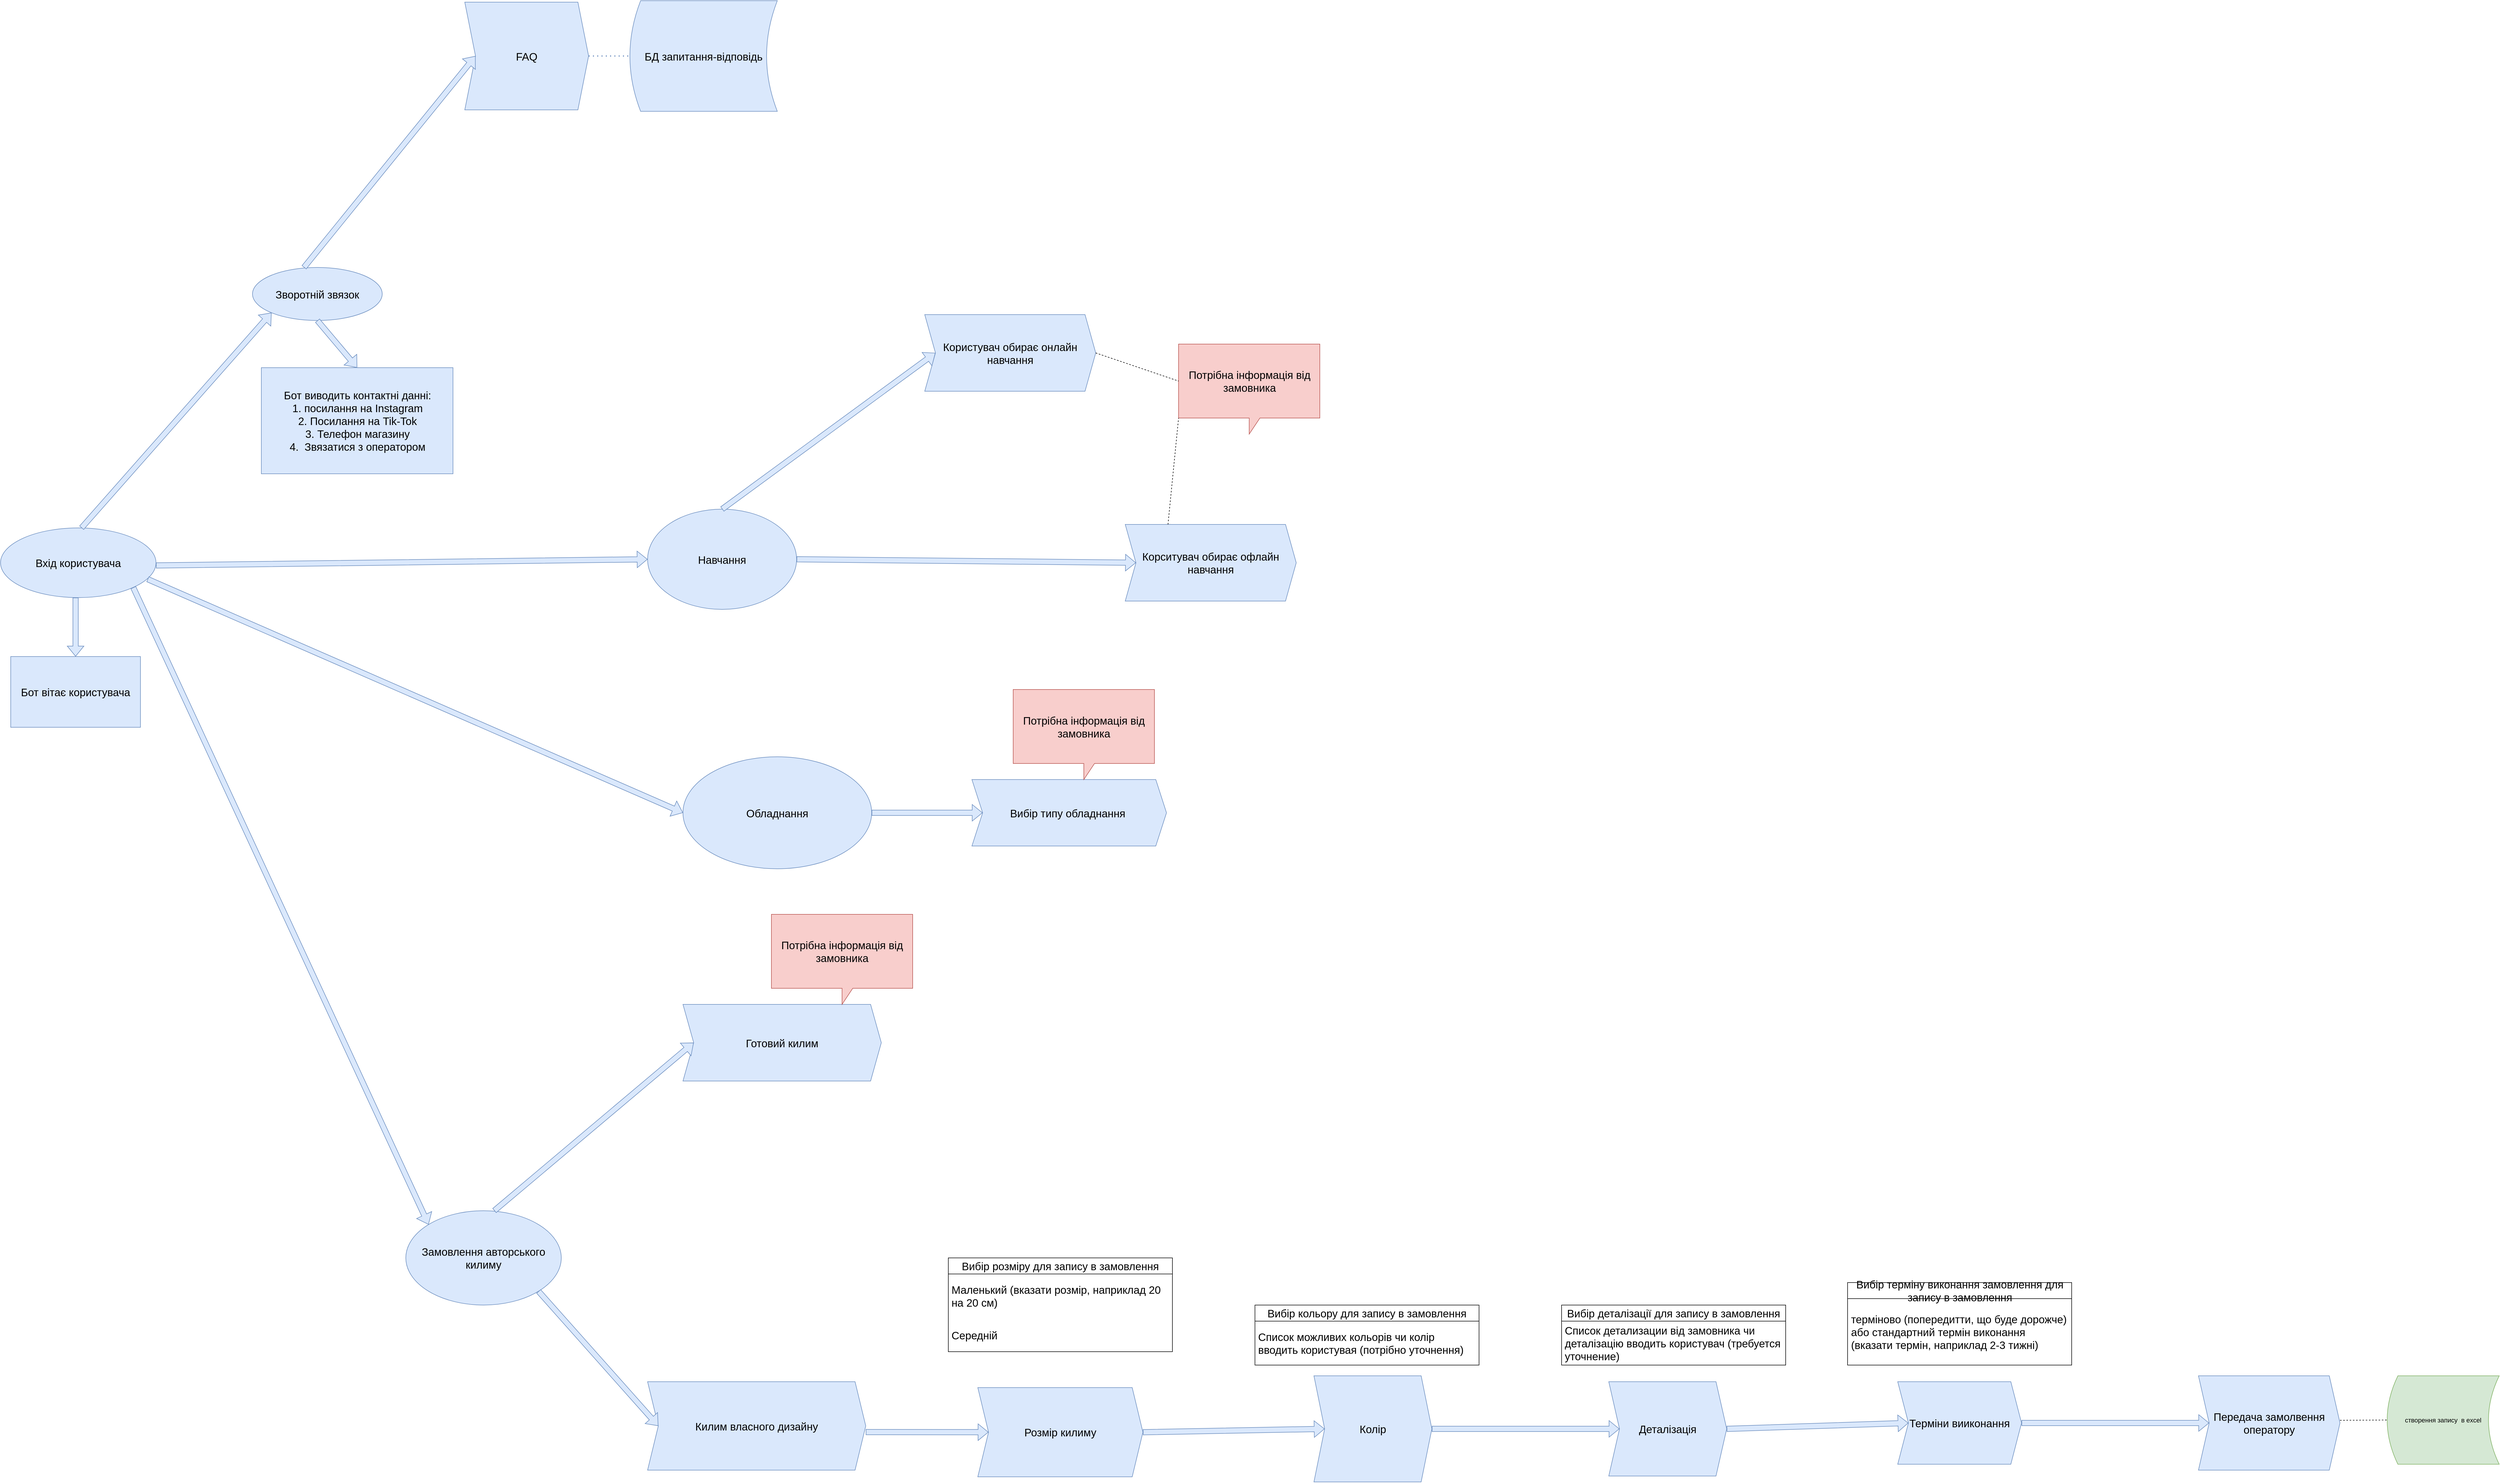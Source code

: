 <mxfile version="21.6.8" type="github">
  <diagram name="Page-1" id="c37626ed-c26b-45fb-9056-f9ebc6bb27b6">
    <mxGraphModel dx="4916" dy="3190" grid="1" gridSize="11" guides="1" tooltips="1" connect="1" arrows="1" fold="1" page="1" pageScale="1" pageWidth="1100" pageHeight="850" background="none" math="0" shadow="0">
      <root>
        <mxCell id="0" />
        <mxCell id="1" parent="0" />
        <mxCell id="O2C8uv8vaIljnyK9QpL5-1" value="&lt;font style=&quot;font-size: 20px;&quot;&gt;Вхід користувача&lt;/font&gt;" style="ellipse;whiteSpace=wrap;html=1;fillColor=#dae8fc;strokeColor=#6c8ebf;fontSize=20;" vertex="1" parent="1">
          <mxGeometry x="-580" y="200" width="290" height="130" as="geometry" />
        </mxCell>
        <mxCell id="O2C8uv8vaIljnyK9QpL5-2" value="&lt;font style=&quot;font-size: 20px;&quot;&gt;Замовлення авторського килиму&lt;/font&gt;" style="ellipse;whiteSpace=wrap;html=1;fillColor=#dae8fc;strokeColor=#6c8ebf;fontSize=20;" vertex="1" parent="1">
          <mxGeometry x="176" y="1474" width="290" height="176" as="geometry" />
        </mxCell>
        <mxCell id="O2C8uv8vaIljnyK9QpL5-3" value="" style="shape=flexArrow;endArrow=classic;html=1;rounded=0;exitX=1;exitY=1;exitDx=0;exitDy=0;entryX=0;entryY=0;entryDx=0;entryDy=0;fillColor=#dae8fc;strokeColor=#6c8ebf;fontSize=20;" edge="1" parent="1" source="O2C8uv8vaIljnyK9QpL5-1" target="O2C8uv8vaIljnyK9QpL5-2">
          <mxGeometry width="50" height="50" relative="1" as="geometry">
            <mxPoint x="-340" y="440" as="sourcePoint" />
            <mxPoint x="-188" y="490" as="targetPoint" />
          </mxGeometry>
        </mxCell>
        <mxCell id="O2C8uv8vaIljnyK9QpL5-4" value="&lt;font style=&quot;font-size: 20px;&quot;&gt;Навчання&lt;/font&gt;" style="ellipse;whiteSpace=wrap;html=1;fillColor=#dae8fc;strokeColor=#6c8ebf;fontSize=20;" vertex="1" parent="1">
          <mxGeometry x="627" y="165" width="278" height="187" as="geometry" />
        </mxCell>
        <mxCell id="O2C8uv8vaIljnyK9QpL5-5" value="&lt;font style=&quot;font-size: 20px;&quot;&gt;Бот вітає користувача&lt;/font&gt;" style="rounded=0;whiteSpace=wrap;html=1;fillColor=#dae8fc;strokeColor=#6c8ebf;fontSize=20;" vertex="1" parent="1">
          <mxGeometry x="-561" y="440" width="242" height="132" as="geometry" />
        </mxCell>
        <mxCell id="O2C8uv8vaIljnyK9QpL5-6" value="" style="shape=flexArrow;endArrow=classic;html=1;rounded=0;entryX=0.5;entryY=0;entryDx=0;entryDy=0;fillColor=#dae8fc;strokeColor=#6c8ebf;fontSize=20;" edge="1" parent="1" target="O2C8uv8vaIljnyK9QpL5-5">
          <mxGeometry width="50" height="50" relative="1" as="geometry">
            <mxPoint x="-440" y="330" as="sourcePoint" />
            <mxPoint x="-390" y="280" as="targetPoint" />
          </mxGeometry>
        </mxCell>
        <mxCell id="O2C8uv8vaIljnyK9QpL5-7" value="" style="shape=flexArrow;endArrow=classic;html=1;rounded=0;entryX=0;entryY=0.5;entryDx=0;entryDy=0;fillColor=#dae8fc;strokeColor=#6c8ebf;fontSize=20;" edge="1" parent="1" target="O2C8uv8vaIljnyK9QpL5-4">
          <mxGeometry width="50" height="50" relative="1" as="geometry">
            <mxPoint x="-290" y="270" as="sourcePoint" />
            <mxPoint x="-240" y="220" as="targetPoint" />
          </mxGeometry>
        </mxCell>
        <mxCell id="O2C8uv8vaIljnyK9QpL5-8" value="&lt;font style=&quot;font-size: 20px;&quot;&gt;Зворотній&lt;/font&gt; &lt;font style=&quot;font-size: 20px;&quot;&gt;звязок&lt;/font&gt;" style="ellipse;whiteSpace=wrap;html=1;fillColor=#dae8fc;strokeColor=#6c8ebf;fontSize=20;" vertex="1" parent="1">
          <mxGeometry x="-110" y="-286" width="242" height="99" as="geometry" />
        </mxCell>
        <mxCell id="O2C8uv8vaIljnyK9QpL5-9" value="" style="shape=flexArrow;endArrow=classic;html=1;rounded=0;entryX=0;entryY=1;entryDx=0;entryDy=0;fillColor=#dae8fc;strokeColor=#6c8ebf;fontSize=20;" edge="1" parent="1" target="O2C8uv8vaIljnyK9QpL5-8">
          <mxGeometry width="50" height="50" relative="1" as="geometry">
            <mxPoint x="-429" y="200" as="sourcePoint" />
            <mxPoint x="-379" y="150" as="targetPoint" />
          </mxGeometry>
        </mxCell>
        <mxCell id="O2C8uv8vaIljnyK9QpL5-12" value="&lt;font style=&quot;font-size: 20px;&quot;&gt;Бот виводить контактні данні:&lt;br style=&quot;font-size: 20px;&quot;&gt;1. посилання на Instagram&lt;br style=&quot;font-size: 20px;&quot;&gt;2. Посилання на Tik-Tok&lt;br style=&quot;font-size: 20px;&quot;&gt;3. Телефон магазину&lt;br style=&quot;font-size: 20px;&quot;&gt;4.&amp;nbsp; Звязатися з оператором&lt;/font&gt;" style="rounded=0;whiteSpace=wrap;html=1;fontSize=20;fillColor=#dae8fc;strokeColor=#6c8ebf;" vertex="1" parent="1">
          <mxGeometry x="-93.5" y="-99" width="357.5" height="198" as="geometry" />
        </mxCell>
        <mxCell id="O2C8uv8vaIljnyK9QpL5-13" value="" style="shape=flexArrow;endArrow=classic;html=1;rounded=0;entryX=0.5;entryY=0;entryDx=0;entryDy=0;exitX=0.5;exitY=1;exitDx=0;exitDy=0;fillColor=#dae8fc;strokeColor=#6c8ebf;fontSize=20;" edge="1" parent="1" source="O2C8uv8vaIljnyK9QpL5-8" target="O2C8uv8vaIljnyK9QpL5-12">
          <mxGeometry width="50" height="50" relative="1" as="geometry">
            <mxPoint x="-6" y="-181" as="sourcePoint" />
            <mxPoint x="44" y="-231" as="targetPoint" />
          </mxGeometry>
        </mxCell>
        <mxCell id="O2C8uv8vaIljnyK9QpL5-15" value="&lt;font style=&quot;font-size: 20px;&quot;&gt;Обладнання&lt;/font&gt;" style="ellipse;whiteSpace=wrap;html=1;fillColor=#dae8fc;strokeColor=#6c8ebf;fontSize=20;" vertex="1" parent="1">
          <mxGeometry x="693" y="627" width="352" height="209" as="geometry" />
        </mxCell>
        <mxCell id="O2C8uv8vaIljnyK9QpL5-16" value="" style="shape=flexArrow;endArrow=classic;html=1;rounded=0;exitX=0.946;exitY=0.735;exitDx=0;exitDy=0;exitPerimeter=0;entryX=0;entryY=0.5;entryDx=0;entryDy=0;fillColor=#dae8fc;strokeColor=#6c8ebf;fontSize=20;" edge="1" parent="1" source="O2C8uv8vaIljnyK9QpL5-1" target="O2C8uv8vaIljnyK9QpL5-15">
          <mxGeometry width="50" height="50" relative="1" as="geometry">
            <mxPoint x="-187" y="358" as="sourcePoint" />
            <mxPoint x="-137" y="308" as="targetPoint" />
          </mxGeometry>
        </mxCell>
        <mxCell id="O2C8uv8vaIljnyK9QpL5-17" value="&lt;font style=&quot;font-size: 20px;&quot;&gt;Користувач обирає онлайн навчання&lt;/font&gt;" style="shape=step;perimeter=stepPerimeter;whiteSpace=wrap;html=1;fixedSize=1;fillColor=#dae8fc;strokeColor=#6c8ebf;fontSize=20;" vertex="1" parent="1">
          <mxGeometry x="1144" y="-198" width="319" height="143" as="geometry" />
        </mxCell>
        <mxCell id="O2C8uv8vaIljnyK9QpL5-18" value="" style="shape=flexArrow;endArrow=classic;html=1;rounded=0;exitX=0.5;exitY=0;exitDx=0;exitDy=0;entryX=0;entryY=0.5;entryDx=0;entryDy=0;fillColor=#dae8fc;strokeColor=#6c8ebf;fontSize=20;" edge="1" parent="1" source="O2C8uv8vaIljnyK9QpL5-4" target="O2C8uv8vaIljnyK9QpL5-17">
          <mxGeometry width="50" height="50" relative="1" as="geometry">
            <mxPoint x="781" y="138" as="sourcePoint" />
            <mxPoint x="831" y="88" as="targetPoint" />
          </mxGeometry>
        </mxCell>
        <mxCell id="O2C8uv8vaIljnyK9QpL5-19" value="&lt;span style=&quot;font-size: 20px;&quot;&gt;Корситувач обирає офлайн навчання&lt;/span&gt;" style="shape=step;perimeter=stepPerimeter;whiteSpace=wrap;html=1;fixedSize=1;fillColor=#dae8fc;strokeColor=#6c8ebf;fontSize=20;" vertex="1" parent="1">
          <mxGeometry x="1518" y="193.5" width="319" height="143" as="geometry" />
        </mxCell>
        <mxCell id="O2C8uv8vaIljnyK9QpL5-20" value="" style="shape=flexArrow;endArrow=classic;html=1;rounded=0;entryX=0;entryY=0.5;entryDx=0;entryDy=0;exitX=1;exitY=0.5;exitDx=0;exitDy=0;fillColor=#dae8fc;strokeColor=#6c8ebf;fontSize=20;" edge="1" parent="1" source="O2C8uv8vaIljnyK9QpL5-4" target="O2C8uv8vaIljnyK9QpL5-19">
          <mxGeometry width="50" height="50" relative="1" as="geometry">
            <mxPoint x="957" y="283.5" as="sourcePoint" />
            <mxPoint x="1007" y="233.5" as="targetPoint" />
          </mxGeometry>
        </mxCell>
        <mxCell id="O2C8uv8vaIljnyK9QpL5-21" value="&lt;font style=&quot;font-size: 20px;&quot;&gt;Готовий килим&lt;/font&gt;" style="shape=step;perimeter=stepPerimeter;whiteSpace=wrap;html=1;fixedSize=1;fillColor=#dae8fc;strokeColor=#6c8ebf;fontSize=20;" vertex="1" parent="1">
          <mxGeometry x="693" y="1089" width="370" height="143" as="geometry" />
        </mxCell>
        <mxCell id="O2C8uv8vaIljnyK9QpL5-22" value="" style="shape=flexArrow;endArrow=classic;html=1;rounded=0;entryX=0;entryY=0.5;entryDx=0;entryDy=0;fillColor=#dae8fc;strokeColor=#6c8ebf;fontSize=20;" edge="1" parent="1" target="O2C8uv8vaIljnyK9QpL5-21">
          <mxGeometry width="50" height="50" relative="1" as="geometry">
            <mxPoint x="341" y="1474" as="sourcePoint" />
            <mxPoint x="391" y="1424" as="targetPoint" />
          </mxGeometry>
        </mxCell>
        <mxCell id="O2C8uv8vaIljnyK9QpL5-23" value="&lt;font style=&quot;font-size: 20px;&quot;&gt;Килим власного дизайну&lt;/font&gt;" style="shape=step;perimeter=stepPerimeter;whiteSpace=wrap;html=1;fixedSize=1;fillColor=#dae8fc;strokeColor=#6c8ebf;fontSize=20;" vertex="1" parent="1">
          <mxGeometry x="627" y="1793" width="407" height="165" as="geometry" />
        </mxCell>
        <mxCell id="O2C8uv8vaIljnyK9QpL5-24" value="" style="shape=flexArrow;endArrow=classic;html=1;rounded=0;entryX=0;entryY=0.5;entryDx=0;entryDy=0;exitX=1;exitY=1;exitDx=0;exitDy=0;fillColor=#dae8fc;strokeColor=#6c8ebf;fontSize=20;" edge="1" parent="1" source="O2C8uv8vaIljnyK9QpL5-2" target="O2C8uv8vaIljnyK9QpL5-23">
          <mxGeometry width="50" height="50" relative="1" as="geometry">
            <mxPoint x="440" y="1623" as="sourcePoint" />
            <mxPoint x="490" y="1573" as="targetPoint" />
          </mxGeometry>
        </mxCell>
        <mxCell id="O2C8uv8vaIljnyK9QpL5-25" value="&lt;font style=&quot;font-size: 20px;&quot;&gt;Розмір килиму&lt;/font&gt;" style="shape=step;perimeter=stepPerimeter;whiteSpace=wrap;html=1;fixedSize=1;fillColor=#dae8fc;strokeColor=#6c8ebf;fontSize=20;" vertex="1" parent="1">
          <mxGeometry x="1243" y="1804" width="308" height="166.5" as="geometry" />
        </mxCell>
        <mxCell id="O2C8uv8vaIljnyK9QpL5-26" value="" style="shape=flexArrow;endArrow=classic;html=1;rounded=0;fillColor=#dae8fc;strokeColor=#6c8ebf;fontSize=20;" edge="1" parent="1" target="O2C8uv8vaIljnyK9QpL5-25">
          <mxGeometry width="50" height="50" relative="1" as="geometry">
            <mxPoint x="1034" y="1887" as="sourcePoint" />
            <mxPoint x="1084" y="1837" as="targetPoint" />
          </mxGeometry>
        </mxCell>
        <mxCell id="O2C8uv8vaIljnyK9QpL5-33" value="&lt;font style=&quot;font-size: 20px;&quot;&gt;FAQ&lt;/font&gt;" style="shape=step;perimeter=stepPerimeter;whiteSpace=wrap;html=1;fixedSize=1;fillColor=#dae8fc;strokeColor=#6c8ebf;" vertex="1" parent="1">
          <mxGeometry x="286" y="-781" width="231" height="201" as="geometry" />
        </mxCell>
        <mxCell id="O2C8uv8vaIljnyK9QpL5-34" value="" style="shape=flexArrow;endArrow=classic;html=1;rounded=0;entryX=0;entryY=0.5;entryDx=0;entryDy=0;fillColor=#dae8fc;strokeColor=#6c8ebf;fontSize=20;" edge="1" parent="1" target="O2C8uv8vaIljnyK9QpL5-33">
          <mxGeometry width="50" height="50" relative="1" as="geometry">
            <mxPoint x="-14" y="-286" as="sourcePoint" />
            <mxPoint x="36" y="-336" as="targetPoint" />
          </mxGeometry>
        </mxCell>
        <mxCell id="O2C8uv8vaIljnyK9QpL5-35" value="&lt;font style=&quot;font-size: 20px;&quot;&gt;БД запитання-відповідь&lt;/font&gt;" style="shape=dataStorage;whiteSpace=wrap;html=1;fixedSize=1;rotation=0;fillColor=#dae8fc;strokeColor=#6c8ebf;" vertex="1" parent="1">
          <mxGeometry x="594" y="-783.75" width="275" height="206.5" as="geometry" />
        </mxCell>
        <mxCell id="O2C8uv8vaIljnyK9QpL5-36" value="" style="endArrow=none;dashed=1;html=1;dashPattern=1 3;strokeWidth=2;rounded=0;entryX=0;entryY=0.5;entryDx=0;entryDy=0;exitX=1;exitY=0.5;exitDx=0;exitDy=0;fillColor=#dae8fc;strokeColor=#6c8ebf;fontSize=20;" edge="1" parent="1" source="O2C8uv8vaIljnyK9QpL5-33" target="O2C8uv8vaIljnyK9QpL5-35">
          <mxGeometry width="50" height="50" relative="1" as="geometry">
            <mxPoint x="525" y="-665" as="sourcePoint" />
            <mxPoint x="575" y="-715" as="targetPoint" />
          </mxGeometry>
        </mxCell>
        <mxCell id="O2C8uv8vaIljnyK9QpL5-44" value="Колір" style="shape=step;perimeter=stepPerimeter;whiteSpace=wrap;html=1;fixedSize=1;fillColor=#dae8fc;strokeColor=#6c8ebf;fontSize=20;" vertex="1" parent="1">
          <mxGeometry x="1870" y="1782" width="220" height="198" as="geometry" />
        </mxCell>
        <mxCell id="O2C8uv8vaIljnyK9QpL5-50" value="" style="shape=flexArrow;endArrow=classic;html=1;rounded=0;exitX=1;exitY=0.5;exitDx=0;exitDy=0;entryX=0;entryY=0.5;entryDx=0;entryDy=0;fillColor=#dae8fc;strokeColor=#6c8ebf;fontSize=20;" edge="1" parent="1" source="O2C8uv8vaIljnyK9QpL5-25" target="O2C8uv8vaIljnyK9QpL5-44">
          <mxGeometry width="50" height="50" relative="1" as="geometry">
            <mxPoint x="2068.0" y="1887.25" as="sourcePoint" />
            <mxPoint x="2640" y="1903" as="targetPoint" />
          </mxGeometry>
        </mxCell>
        <mxCell id="O2C8uv8vaIljnyK9QpL5-52" value="Деталізація" style="shape=step;perimeter=stepPerimeter;whiteSpace=wrap;html=1;fixedSize=1;fillColor=#dae8fc;strokeColor=#6c8ebf;fontSize=20;" vertex="1" parent="1">
          <mxGeometry x="2420" y="1793" width="220" height="176" as="geometry" />
        </mxCell>
        <mxCell id="O2C8uv8vaIljnyK9QpL5-53" value="" style="shape=flexArrow;endArrow=classic;html=1;rounded=0;entryX=0;entryY=0.5;entryDx=0;entryDy=0;exitX=1;exitY=0.5;exitDx=0;exitDy=0;fillColor=#dae8fc;strokeColor=#6c8ebf;fontSize=20;" edge="1" parent="1" source="O2C8uv8vaIljnyK9QpL5-44" target="O2C8uv8vaIljnyK9QpL5-52">
          <mxGeometry width="50" height="50" relative="1" as="geometry">
            <mxPoint x="2882" y="2014.25" as="sourcePoint" />
            <mxPoint x="2932" y="1964.25" as="targetPoint" />
          </mxGeometry>
        </mxCell>
        <mxCell id="O2C8uv8vaIljnyK9QpL5-54" value="&lt;font style=&quot;font-size: 20px;&quot;&gt;Терміни вииконання&lt;/font&gt;" style="shape=step;perimeter=stepPerimeter;whiteSpace=wrap;html=1;fixedSize=1;fillColor=#dae8fc;strokeColor=#6c8ebf;fontSize=20;" vertex="1" parent="1">
          <mxGeometry x="2959" y="1793" width="231" height="154" as="geometry" />
        </mxCell>
        <mxCell id="O2C8uv8vaIljnyK9QpL5-55" value="" style="shape=flexArrow;endArrow=classic;html=1;rounded=0;entryX=0;entryY=0.5;entryDx=0;entryDy=0;exitX=1;exitY=0.5;exitDx=0;exitDy=0;fillColor=#dae8fc;strokeColor=#6c8ebf;fontSize=20;" edge="1" parent="1" source="O2C8uv8vaIljnyK9QpL5-52" target="O2C8uv8vaIljnyK9QpL5-54">
          <mxGeometry width="50" height="50" relative="1" as="geometry">
            <mxPoint x="3223" y="2008" as="sourcePoint" />
            <mxPoint x="3273" y="1958" as="targetPoint" />
          </mxGeometry>
        </mxCell>
        <mxCell id="O2C8uv8vaIljnyK9QpL5-56" value="&lt;font style=&quot;font-size: 20px;&quot;&gt;Передача замолвення оператору&lt;/font&gt;" style="shape=step;perimeter=stepPerimeter;whiteSpace=wrap;html=1;fixedSize=1;fillColor=#dae8fc;strokeColor=#6c8ebf;fontSize=20;" vertex="1" parent="1">
          <mxGeometry x="3520" y="1782" width="264" height="176" as="geometry" />
        </mxCell>
        <mxCell id="O2C8uv8vaIljnyK9QpL5-57" value="" style="shape=flexArrow;endArrow=classic;html=1;rounded=0;entryX=0;entryY=0.5;entryDx=0;entryDy=0;exitX=1;exitY=0.5;exitDx=0;exitDy=0;fillColor=#dae8fc;strokeColor=#6c8ebf;fontSize=20;" edge="1" parent="1" source="O2C8uv8vaIljnyK9QpL5-54" target="O2C8uv8vaIljnyK9QpL5-56">
          <mxGeometry width="50" height="50" relative="1" as="geometry">
            <mxPoint x="3575" y="1991" as="sourcePoint" />
            <mxPoint x="3603" y="1958" as="targetPoint" />
          </mxGeometry>
        </mxCell>
        <mxCell id="O2C8uv8vaIljnyK9QpL5-58" value="&lt;font style=&quot;font-size: 20px;&quot;&gt;Вибір типу обладнання&amp;nbsp;&lt;/font&gt;" style="shape=step;perimeter=stepPerimeter;whiteSpace=wrap;html=1;fixedSize=1;fillColor=#dae8fc;strokeColor=#6c8ebf;fontSize=20;" vertex="1" parent="1">
          <mxGeometry x="1232" y="669.5" width="363" height="124" as="geometry" />
        </mxCell>
        <mxCell id="O2C8uv8vaIljnyK9QpL5-59" value="" style="shape=flexArrow;endArrow=classic;html=1;rounded=0;entryX=0;entryY=0.5;entryDx=0;entryDy=0;exitX=1;exitY=0.5;exitDx=0;exitDy=0;fillColor=#dae8fc;strokeColor=#6c8ebf;fontSize=20;" edge="1" parent="1" source="O2C8uv8vaIljnyK9QpL5-15" target="O2C8uv8vaIljnyK9QpL5-58">
          <mxGeometry width="50" height="50" relative="1" as="geometry">
            <mxPoint x="1094" y="756.5" as="sourcePoint" />
            <mxPoint x="1144" y="706.5" as="targetPoint" />
          </mxGeometry>
        </mxCell>
        <mxCell id="O2C8uv8vaIljnyK9QpL5-61" value="Потрібна інформація від замовника" style="shape=callout;whiteSpace=wrap;html=1;perimeter=calloutPerimeter;fillColor=#f8cecc;strokeColor=#b85450;fontSize=20;" vertex="1" parent="1">
          <mxGeometry x="1617.5" y="-143" width="263.5" height="168" as="geometry" />
        </mxCell>
        <mxCell id="O2C8uv8vaIljnyK9QpL5-62" value="" style="endArrow=none;dashed=1;html=1;rounded=0;entryX=0;entryY=0;entryDx=0;entryDy=69;entryPerimeter=0;exitX=1;exitY=0.5;exitDx=0;exitDy=0;fontSize=20;" edge="1" parent="1" source="O2C8uv8vaIljnyK9QpL5-17" target="O2C8uv8vaIljnyK9QpL5-61">
          <mxGeometry width="50" height="50" relative="1" as="geometry">
            <mxPoint x="1485" y="-104" as="sourcePoint" />
            <mxPoint x="1535" y="-154" as="targetPoint" />
          </mxGeometry>
        </mxCell>
        <mxCell id="O2C8uv8vaIljnyK9QpL5-63" value="" style="endArrow=none;dashed=1;html=1;rounded=0;entryX=0;entryY=0;entryDx=0;entryDy=138;entryPerimeter=0;exitX=0.25;exitY=0;exitDx=0;exitDy=0;fontSize=20;" edge="1" parent="1" source="O2C8uv8vaIljnyK9QpL5-19" target="O2C8uv8vaIljnyK9QpL5-61">
          <mxGeometry width="50" height="50" relative="1" as="geometry">
            <mxPoint x="1551" y="88" as="sourcePoint" />
            <mxPoint x="1706" y="140" as="targetPoint" />
          </mxGeometry>
        </mxCell>
        <mxCell id="O2C8uv8vaIljnyK9QpL5-64" value="Потрібна інформація від замовника" style="shape=callout;whiteSpace=wrap;html=1;perimeter=calloutPerimeter;fillColor=#f8cecc;strokeColor=#b85450;fontSize=20;" vertex="1" parent="1">
          <mxGeometry x="1309" y="501.5" width="263.5" height="168" as="geometry" />
        </mxCell>
        <mxCell id="O2C8uv8vaIljnyK9QpL5-65" value="Потрібна інформація від замовника" style="shape=callout;whiteSpace=wrap;html=1;perimeter=calloutPerimeter;fillColor=#f8cecc;strokeColor=#b85450;fontSize=20;" vertex="1" parent="1">
          <mxGeometry x="858" y="921" width="263.5" height="168" as="geometry" />
        </mxCell>
        <mxCell id="O2C8uv8vaIljnyK9QpL5-66" value="Вибір розміру для запису в замовлення" style="swimlane;fontStyle=0;childLayout=stackLayout;horizontal=1;startSize=30;horizontalStack=0;resizeParent=1;resizeParentMax=0;resizeLast=0;collapsible=1;marginBottom=0;whiteSpace=wrap;html=1;fontSize=20;" vertex="1" parent="1">
          <mxGeometry x="1188" y="1562" width="418" height="175" as="geometry" />
        </mxCell>
        <mxCell id="O2C8uv8vaIljnyK9QpL5-68" value="Маленький (вказати розмір, наприклад 20 на 20 см)" style="text;strokeColor=none;fillColor=none;align=left;verticalAlign=middle;spacingLeft=4;spacingRight=4;overflow=hidden;points=[[0,0.5],[1,0.5]];portConstraint=eastwest;rotatable=0;whiteSpace=wrap;html=1;fontSize=20;" vertex="1" parent="O2C8uv8vaIljnyK9QpL5-66">
          <mxGeometry y="30" width="418" height="82" as="geometry" />
        </mxCell>
        <mxCell id="O2C8uv8vaIljnyK9QpL5-69" value="&lt;font style=&quot;font-size: 20px;&quot;&gt;Середній&lt;/font&gt;" style="text;strokeColor=none;fillColor=none;align=left;verticalAlign=middle;spacingLeft=4;spacingRight=4;overflow=hidden;points=[[0,0.5],[1,0.5]];portConstraint=eastwest;rotatable=0;whiteSpace=wrap;html=1;" vertex="1" parent="O2C8uv8vaIljnyK9QpL5-66">
          <mxGeometry y="112" width="418" height="63" as="geometry" />
        </mxCell>
        <mxCell id="O2C8uv8vaIljnyK9QpL5-70" value="Вибір кольору для запису в замовлення" style="swimlane;fontStyle=0;childLayout=stackLayout;horizontal=1;startSize=30;horizontalStack=0;resizeParent=1;resizeParentMax=0;resizeLast=0;collapsible=1;marginBottom=0;whiteSpace=wrap;html=1;fontSize=20;" vertex="1" parent="1">
          <mxGeometry x="1760" y="1650" width="418" height="112" as="geometry" />
        </mxCell>
        <mxCell id="O2C8uv8vaIljnyK9QpL5-71" value="Список можливих кольорів чи колір вводить користувая (потрібно уточнення)" style="text;strokeColor=none;fillColor=none;align=left;verticalAlign=middle;spacingLeft=4;spacingRight=4;overflow=hidden;points=[[0,0.5],[1,0.5]];portConstraint=eastwest;rotatable=0;whiteSpace=wrap;html=1;fontSize=20;" vertex="1" parent="O2C8uv8vaIljnyK9QpL5-70">
          <mxGeometry y="30" width="418" height="82" as="geometry" />
        </mxCell>
        <mxCell id="O2C8uv8vaIljnyK9QpL5-73" value="Вибір деталізації для запису в замовлення" style="swimlane;fontStyle=0;childLayout=stackLayout;horizontal=1;startSize=30;horizontalStack=0;resizeParent=1;resizeParentMax=0;resizeLast=0;collapsible=1;marginBottom=0;whiteSpace=wrap;html=1;fontSize=20;" vertex="1" parent="1">
          <mxGeometry x="2332" y="1650" width="418" height="112" as="geometry" />
        </mxCell>
        <mxCell id="O2C8uv8vaIljnyK9QpL5-74" value="Список детализации від замовника чи деталізацію вводить користувач (требуется уточнение)" style="text;strokeColor=none;fillColor=none;align=left;verticalAlign=middle;spacingLeft=4;spacingRight=4;overflow=hidden;points=[[0,0.5],[1,0.5]];portConstraint=eastwest;rotatable=0;whiteSpace=wrap;html=1;fontSize=20;" vertex="1" parent="O2C8uv8vaIljnyK9QpL5-73">
          <mxGeometry y="30" width="418" height="82" as="geometry" />
        </mxCell>
        <mxCell id="O2C8uv8vaIljnyK9QpL5-76" value="Вибір терміну виконання замовлення для запису в замовлення" style="swimlane;fontStyle=0;childLayout=stackLayout;horizontal=1;startSize=30;horizontalStack=0;resizeParent=1;resizeParentMax=0;resizeLast=0;collapsible=1;marginBottom=0;whiteSpace=wrap;html=1;fontSize=20;" vertex="1" parent="1">
          <mxGeometry x="2865.5" y="1608" width="418" height="154" as="geometry" />
        </mxCell>
        <mxCell id="O2C8uv8vaIljnyK9QpL5-77" value="терміново (попередитти, що буде дорожче)&lt;br&gt;або стандартний термін виконання (вказати термін, наприклад 2-3 тижні)" style="text;strokeColor=none;fillColor=none;align=left;verticalAlign=middle;spacingLeft=4;spacingRight=4;overflow=hidden;points=[[0,0.5],[1,0.5]];portConstraint=eastwest;rotatable=0;whiteSpace=wrap;html=1;fontSize=20;" vertex="1" parent="O2C8uv8vaIljnyK9QpL5-76">
          <mxGeometry y="30" width="418" height="124" as="geometry" />
        </mxCell>
        <mxCell id="O2C8uv8vaIljnyK9QpL5-78" value="створення запису&amp;nbsp; в excel" style="shape=dataStorage;whiteSpace=wrap;html=1;fixedSize=1;fillColor=#d5e8d4;strokeColor=#82b366;" vertex="1" parent="1">
          <mxGeometry x="3872" y="1782" width="209" height="165" as="geometry" />
        </mxCell>
        <mxCell id="O2C8uv8vaIljnyK9QpL5-79" value="" style="endArrow=none;dashed=1;html=1;rounded=0;entryX=0;entryY=0.5;entryDx=0;entryDy=0;" edge="1" parent="1" target="O2C8uv8vaIljnyK9QpL5-78">
          <mxGeometry width="50" height="50" relative="1" as="geometry">
            <mxPoint x="3784" y="1865" as="sourcePoint" />
            <mxPoint x="3834" y="1815" as="targetPoint" />
          </mxGeometry>
        </mxCell>
      </root>
    </mxGraphModel>
  </diagram>
</mxfile>
